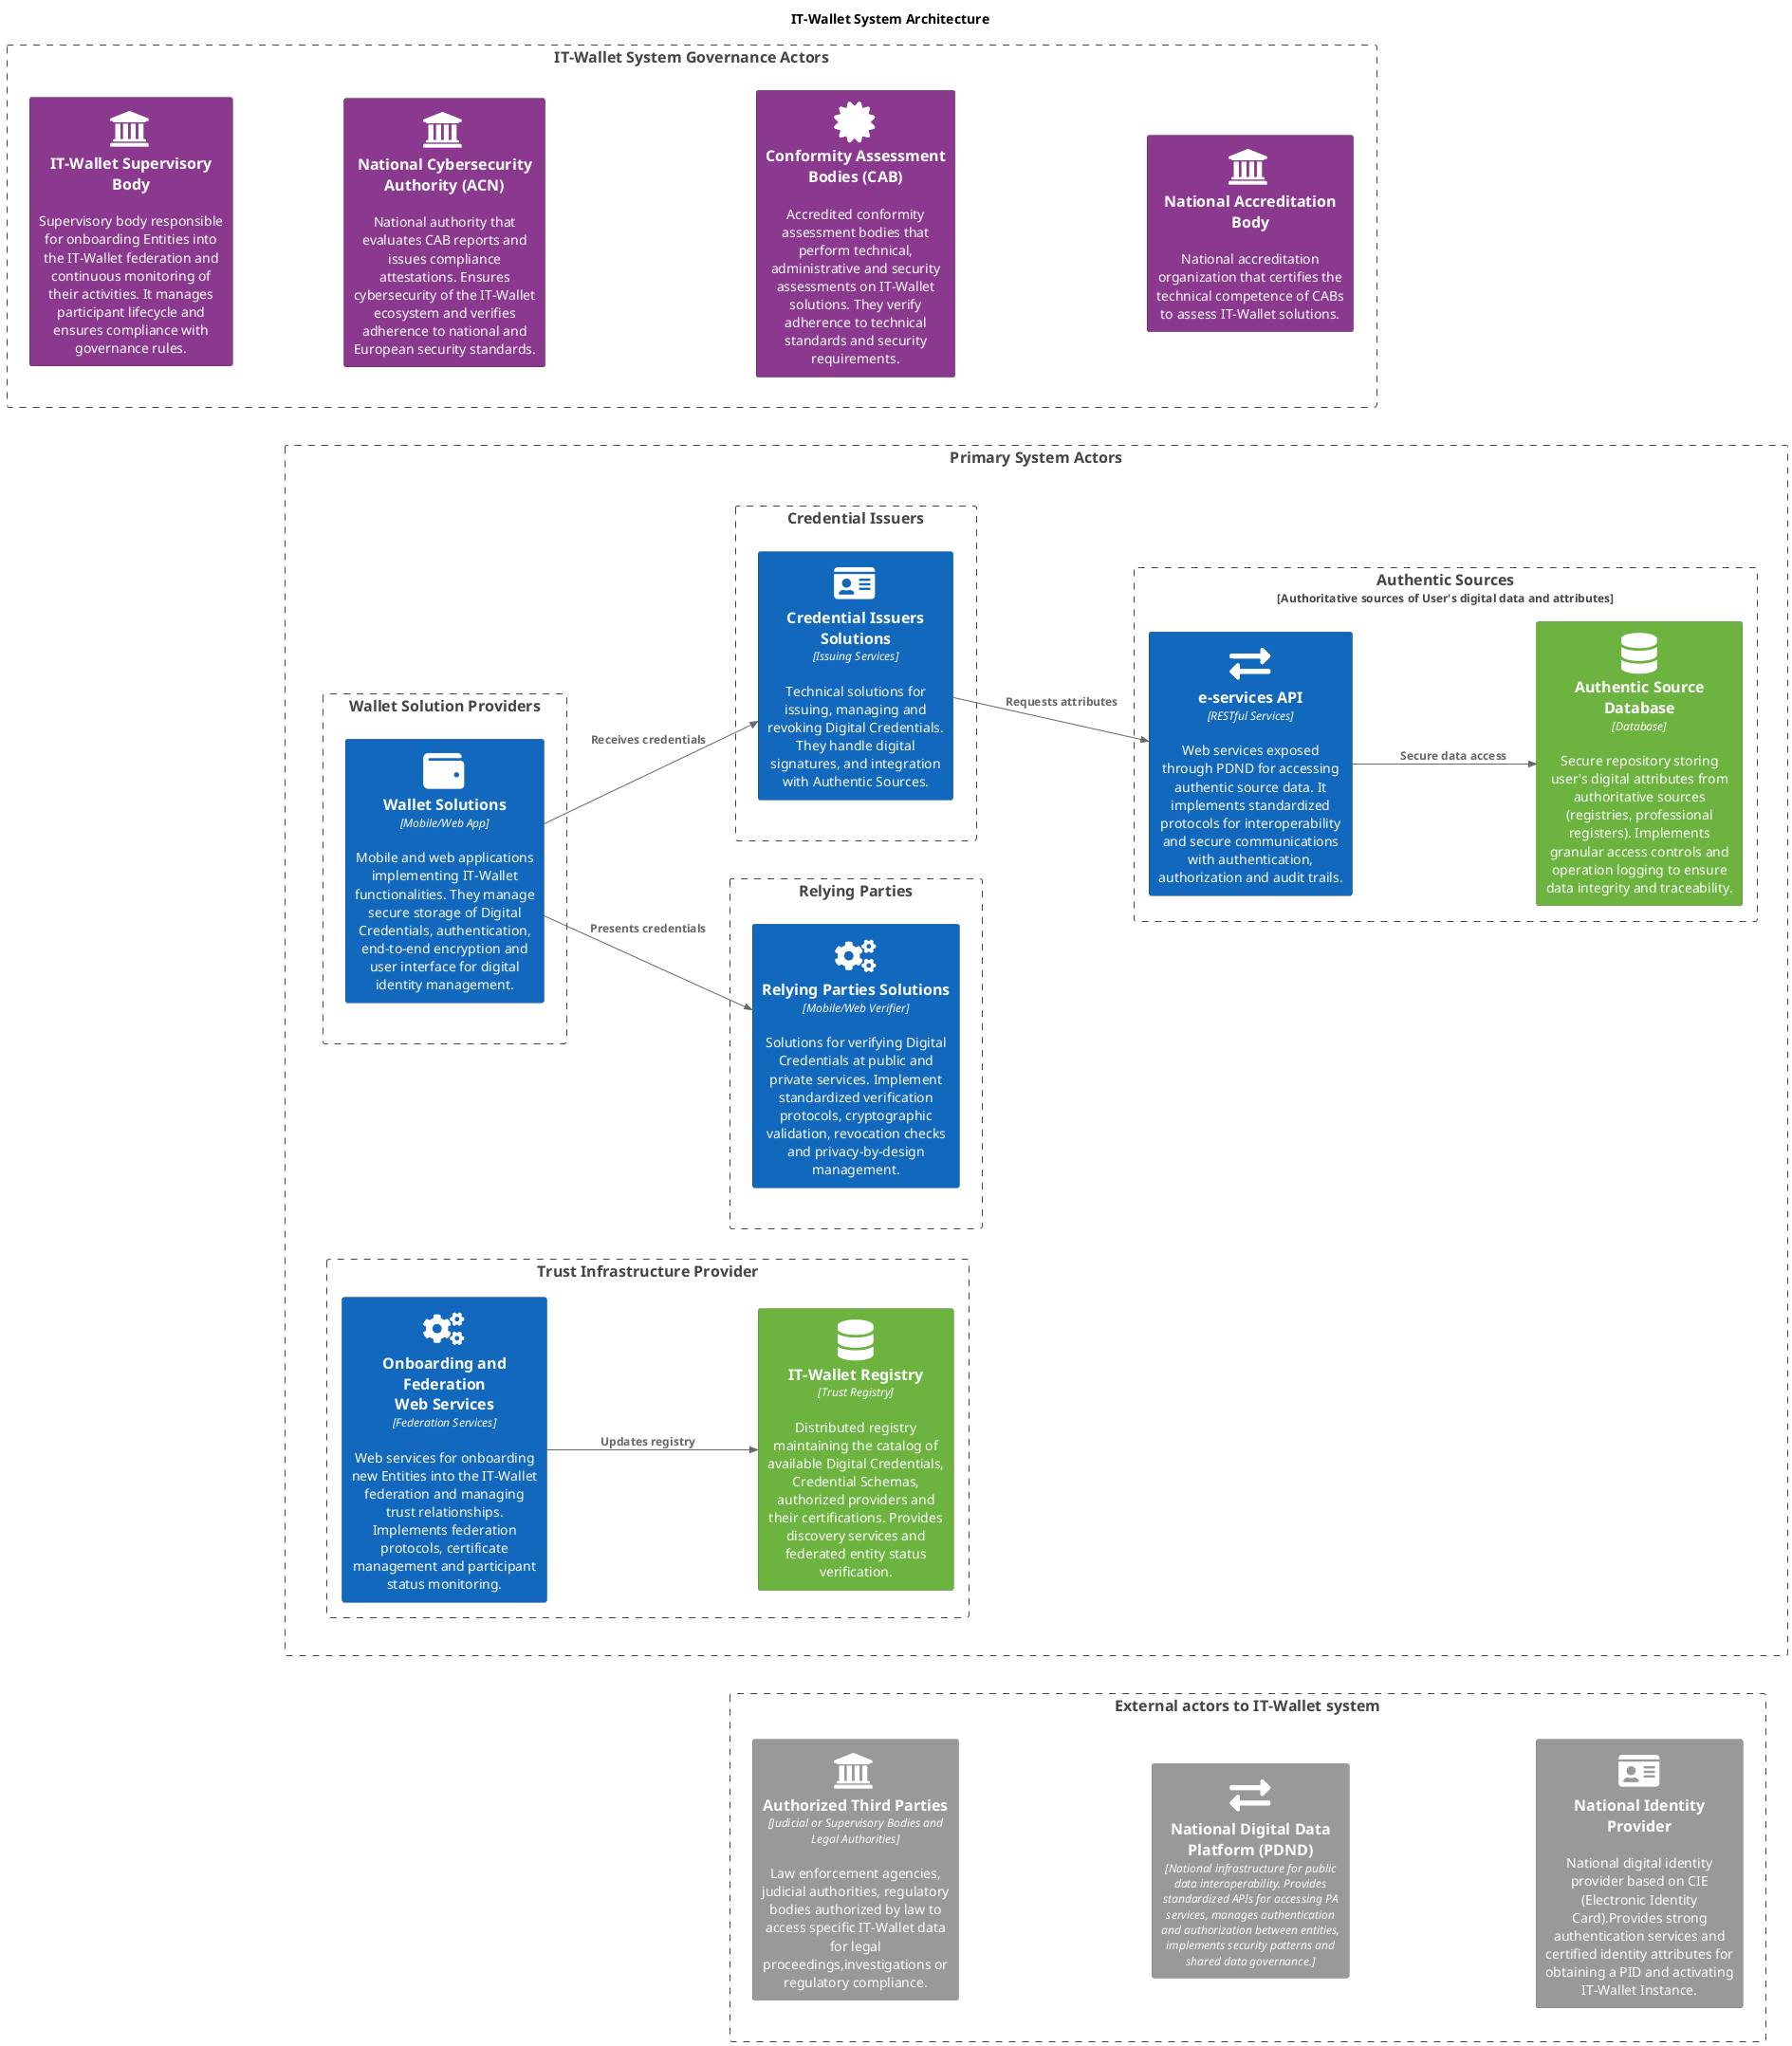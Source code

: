 @startuml IT-Wallet_System_Architecture
!include <C4/C4_Component>
HIDE_STEREOTYPE()
' skinparam linetype ortho
LAYOUT_LEFT_RIGHT()
' LAYOUT_TOP_DOWN()
' Define SPRITES
!include <tupadr3/common>
!include <tupadr3/font-awesome-5/certificate>
!include <tupadr3/font-awesome-5/database>
!include <tupadr3/font-awesome-5/cogs>
!include <tupadr3/font-awesome-5/id_card>
!include <tupadr3/font-awesome-5/exchange_alt>
!include <tupadr3/font-awesome-5/wallet>
!include <tupadr3/font-awesome/institution>

' Custom styles
AddElementTag("external", $bgColor="#999999", $fontColor="white", $borderColor="grey")
AddElementTag("primary", $bgColor="#1168bd", $fontColor="white", $borderColor="#0b4884")
AddElementTag("tech", $bgColor="#6cb33f", $fontColor="white", $borderColor="#4a8329")
AddElementTag("governance", $bgColor="#8A398F", $fontColor="white", $borderColor="#55235A")

title IT-Wallet System Architecture

' Governance Actors
Boundary(governance, "IT-Wallet System Governance Actors") {
    Person(acn, "National Cybersecurity Authority (ACN)", "National authority that evaluates CAB reports and issues compliance attestations. Ensures cybersecurity of the IT-Wallet ecosystem and verifies adherence to national and European security standards.", $tags="governance",$sprite="institution")

    Person(ab, "National Accreditation Body", "National accreditation organization that certifies the technical competence of CABs to assess IT-Wallet solutions.", $tags="governance",$sprite="institution")

    Person(sb, "IT-Wallet Supervisory Body", "Supervisory body responsible for onboarding Entities into the IT-Wallet federation and continuous monitoring of their activities. It manages participant lifecycle and ensures compliance with governance rules.", $tags="governance",$sprite="institution")

    System(cabs, "Conformity Assessment Bodies (CAB)", "Accredited conformity assessment bodies that perform technical, administrative and security assessments on IT-Wallet solutions. They verify adherence to technical standards and security requirements.", $tags="governance", $sprite="certificate")
    
    Lay_U(ab,cabs)
    Lay_U(cabs,acn)
    Lay_U(acn,sb)
}

' Primary Actors
Boundary(primary, "Primary System Actors") {
    Boundary(authentic_sources, "Authentic Sources", "Authoritative sources of User's digital data and attributes"){

        Component(as_api, "e-services API", "RESTful Services", "Web services exposed through PDND for accessing authentic source data. It implements standardized protocols for interoperability and secure communications with authentication, authorization and audit trails.", $tags="primary", $sprite="exchange_alt")

        Component(as_db, "Authentic Source Database", "Database", "Secure repository storing user's digital attributes from authoritative sources (registries, professional registers). Implements granular access controls and operation logging to ensure data integrity and traceability.", $tags="tech", $sprite="database")

        Rel_D(as_api,as_db,"Secure data access")
        
    }
    
    ' Aligned providers on the same level
    Boundary(wallet_provider, "Wallet Solution Providers", "") {
        Container(ws, "Wallet Solutions", "Mobile/Web App", "Mobile and web applications implementing IT-Wallet functionalities. They manage secure storage of Digital Credentials, authentication, end-to-end encryption and user interface for digital identity management.", $tags="primary",$sprite="wallet")
    }
    
    Boundary(dc_provider, "Credential Issuers", "") {
        Container(dc_solution, "Credential Issuers Solutions", "Issuing Services", "Technical solutions for issuing, managing and revoking Digital Credentials. They handle digital signatures, and integration with Authentic Sources.", $tags="primary",$sprite="id_card")
    }
  
    Boundary(rp_provider, "Relying Parties", "") {
        Container(rp_solution, "Relying Parties Solutions", "Mobile/Web Verifier", "Solutions for verifying Digital Credentials at public and private services. Implement standardized verification protocols, cryptographic validation, revocation checks and privacy-by-design management.", $tags="primary",$sprite="cogs")
    }
    
    Boundary(ta, "Trust Infrastructure Provider", ""){
        Component(ta_services, "Onboarding and Federation\nWeb Services", "Federation Services", "Web services for onboarding new Entities into the IT-Wallet federation and managing trust relationships. Implements federation protocols, certificate management and participant status monitoring.",$tags="primary", $sprite="cogs")
        
        Component(trust_registry, "IT-Wallet Registry", "Trust Registry", "Distributed registry maintaining the catalog of available Digital Credentials, Credential Schemas, authorized providers and their certifications. Provides discovery services and federated entity status verification.", $tags="tech", $sprite="database")

        Rel_D(ta_services,trust_registry,"Updates registry")
    }

    Lay_U(as_api,dc_provider)
    Lay_U(dc_provider,wallet_provider)
    Lay_U(wallet_provider,rp_provider)
    Lay_U(rp_provider,ta_services)
}

' External Actors
Boundary(external, "External actors to IT-Wallet system", ""){
    Person(cie,"National Identity Provider", "National digital identity provider based on CIE (Electronic Identity Card).Provides strong authentication services and certified identity attributes for obtaining a PID and activating IT-Wallet Instance." ,$tags="external", $sprite="id_card")
    
    Component(pdnd,"National Digital Data Platform (PDND)","National infrastructure for public data interoperability. Provides standardized APIs for accessing PA services, manages authentication and authorization between entities, implements security patterns and shared data governance.", $tags="external",$sprite="exchange_alt")

    Component(auth_third_parties, "Authorized Third Parties", "Judicial or Supervisory Bodies and Legal Authorities", "Law enforcement agencies, judicial authorities, regulatory bodies authorized by law to access specific IT-Wallet data for legal proceedings,investigations or regulatory compliance.", $tags="external", $sprite="institution")

    Lay_U(cie,pdnd)
    Lay_U(pdnd,auth_third_parties)
}

' Key relationships for architecture understanding
Rel(dc_solution, as_api, "Requests attributes")
Rel(ws, dc_solution, "Receives credentials")
Rel(ws, rp_solution, "Presents credentials")


Lay_D(governance,primary)
Lay_D(primary,external)

@enduml